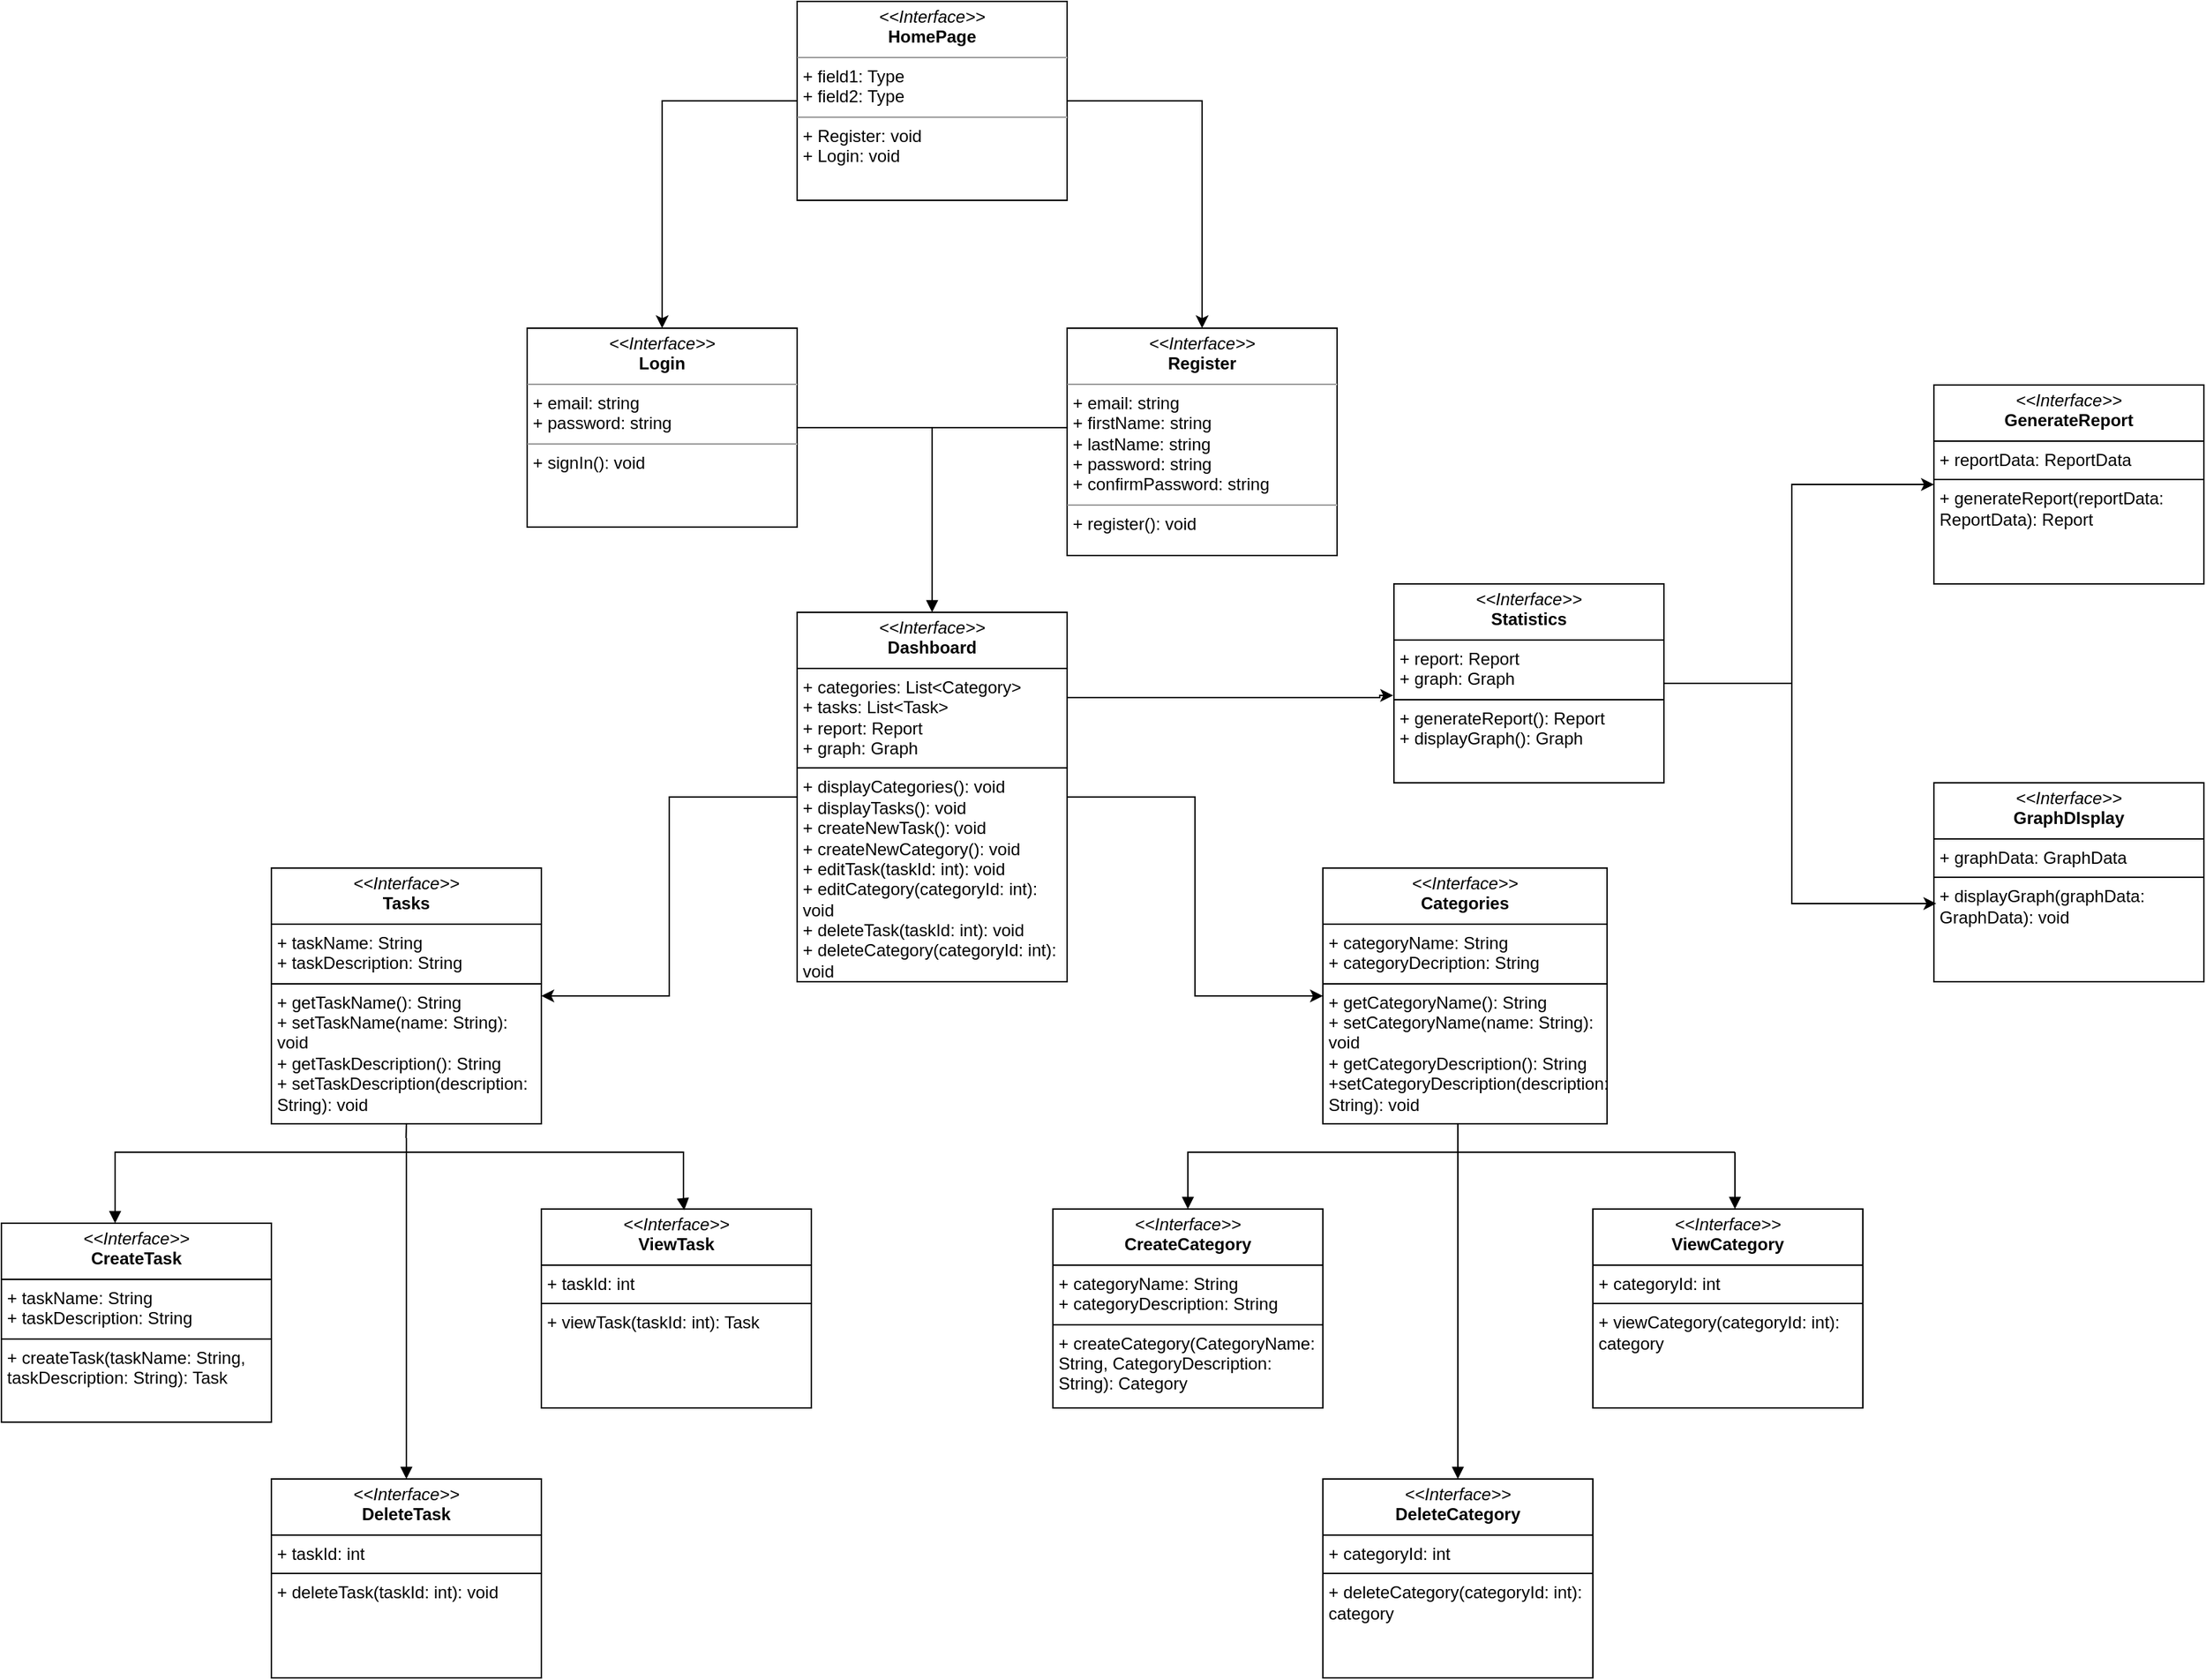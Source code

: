 <mxfile version="20.8.16" type="device"><diagram name="Page-1" id="o4576YAm1zQ1mA-EV8PX"><mxGraphModel dx="1418" dy="820" grid="1" gridSize="10" guides="1" tooltips="1" connect="1" arrows="1" fold="1" page="1" pageScale="1" pageWidth="850" pageHeight="1100" math="0" shadow="0"><root><mxCell id="0"/><mxCell id="1" parent="0"/><mxCell id="TKqbbf3U351dyHR320SL-1" style="edgeStyle=orthogonalEdgeStyle;rounded=0;orthogonalLoop=1;jettySize=auto;html=1;exitX=1;exitY=0.5;exitDx=0;exitDy=0;" edge="1" parent="1" source="TKqbbf3U351dyHR320SL-3" target="TKqbbf3U351dyHR320SL-6"><mxGeometry relative="1" as="geometry"/></mxCell><mxCell id="TKqbbf3U351dyHR320SL-2" style="edgeStyle=orthogonalEdgeStyle;rounded=0;orthogonalLoop=1;jettySize=auto;html=1;exitX=0;exitY=0.5;exitDx=0;exitDy=0;entryX=0.5;entryY=0;entryDx=0;entryDy=0;" edge="1" parent="1" source="TKqbbf3U351dyHR320SL-3" target="TKqbbf3U351dyHR320SL-5"><mxGeometry relative="1" as="geometry"/></mxCell><mxCell id="TKqbbf3U351dyHR320SL-3" value="&lt;p style=&quot;margin:0px;margin-top:4px;text-align:center;&quot;&gt;&lt;i&gt;&amp;lt;&amp;lt;Interface&amp;gt;&amp;gt;&lt;/i&gt;&lt;br&gt;&lt;b&gt;HomePage&lt;/b&gt;&lt;/p&gt;&lt;hr size=&quot;1&quot;&gt;&lt;p style=&quot;margin:0px;margin-left:4px;&quot;&gt;+ field1: Type&lt;br&gt;+ field2: Type&lt;/p&gt;&lt;hr size=&quot;1&quot;&gt;&lt;p style=&quot;margin:0px;margin-left:4px;&quot;&gt;+ Register: void&lt;br&gt;+ Login: void&lt;/p&gt;" style="verticalAlign=top;align=left;overflow=fill;html=1;whiteSpace=wrap;" vertex="1" parent="1"><mxGeometry x="880" y="330" width="190" height="140" as="geometry"/></mxCell><mxCell id="TKqbbf3U351dyHR320SL-4" style="edgeStyle=orthogonalEdgeStyle;rounded=0;orthogonalLoop=1;jettySize=auto;html=1;exitX=1;exitY=0.5;exitDx=0;exitDy=0;entryX=0;entryY=0.5;entryDx=0;entryDy=0;endArrow=none;endFill=0;" edge="1" parent="1" source="TKqbbf3U351dyHR320SL-5" target="TKqbbf3U351dyHR320SL-6"><mxGeometry relative="1" as="geometry"><Array as="points"><mxPoint x="1070" y="630"/></Array></mxGeometry></mxCell><mxCell id="TKqbbf3U351dyHR320SL-5" value="&lt;p style=&quot;margin:0px;margin-top:4px;text-align:center;&quot;&gt;&lt;i&gt;&amp;lt;&amp;lt;Interface&amp;gt;&amp;gt;&lt;/i&gt;&lt;br&gt;&lt;b&gt;Login&lt;/b&gt;&lt;/p&gt;&lt;hr size=&quot;1&quot;&gt;&lt;p style=&quot;margin:0px;margin-left:4px;&quot;&gt;+ email: string&lt;br&gt;+ password: string&lt;/p&gt;&lt;hr size=&quot;1&quot;&gt;&lt;p style=&quot;margin:0px;margin-left:4px;&quot;&gt;+&amp;nbsp;signIn(): void&lt;br&gt;&lt;/p&gt;" style="verticalAlign=top;align=left;overflow=fill;html=1;whiteSpace=wrap;" vertex="1" parent="1"><mxGeometry x="690" y="560" width="190" height="140" as="geometry"/></mxCell><mxCell id="TKqbbf3U351dyHR320SL-6" value="&lt;p style=&quot;margin:0px;margin-top:4px;text-align:center;&quot;&gt;&lt;i&gt;&amp;lt;&amp;lt;Interface&amp;gt;&amp;gt;&lt;/i&gt;&lt;br&gt;&lt;b&gt;Register&lt;/b&gt;&lt;/p&gt;&lt;hr size=&quot;1&quot;&gt;&lt;p style=&quot;margin:0px;margin-left:4px;&quot;&gt;+ email: string&lt;br&gt;+ firstName: string&lt;/p&gt;&lt;p style=&quot;margin:0px;margin-left:4px;&quot;&gt;+ lastName: string&lt;/p&gt;&lt;p style=&quot;margin:0px;margin-left:4px;&quot;&gt;+ password: string&lt;/p&gt;&lt;p style=&quot;margin:0px;margin-left:4px;&quot;&gt;+ confirmPassword: string&lt;/p&gt;&lt;hr size=&quot;1&quot;&gt;&lt;p style=&quot;margin:0px;margin-left:4px;&quot;&gt;+ register(): void&lt;br&gt;&lt;/p&gt;" style="verticalAlign=top;align=left;overflow=fill;html=1;whiteSpace=wrap;" vertex="1" parent="1"><mxGeometry x="1070" y="560" width="190" height="160" as="geometry"/></mxCell><mxCell id="TKqbbf3U351dyHR320SL-7" style="edgeStyle=orthogonalEdgeStyle;rounded=0;orthogonalLoop=1;jettySize=auto;html=1;exitX=0.5;exitY=0;exitDx=0;exitDy=0;startArrow=block;startFill=1;endArrow=none;endFill=0;" edge="1" parent="1" source="TKqbbf3U351dyHR320SL-10"><mxGeometry relative="1" as="geometry"><mxPoint x="975" y="630" as="targetPoint"/></mxGeometry></mxCell><mxCell id="TKqbbf3U351dyHR320SL-8" style="edgeStyle=orthogonalEdgeStyle;rounded=0;orthogonalLoop=1;jettySize=auto;html=1;exitX=1;exitY=0.5;exitDx=0;exitDy=0;entryX=0;entryY=0.5;entryDx=0;entryDy=0;" edge="1" parent="1" source="TKqbbf3U351dyHR320SL-10" target="TKqbbf3U351dyHR320SL-12"><mxGeometry relative="1" as="geometry"/></mxCell><mxCell id="TKqbbf3U351dyHR320SL-9" style="edgeStyle=orthogonalEdgeStyle;rounded=0;orthogonalLoop=1;jettySize=auto;html=1;exitX=0;exitY=0.5;exitDx=0;exitDy=0;entryX=1;entryY=0.5;entryDx=0;entryDy=0;" edge="1" parent="1" source="TKqbbf3U351dyHR320SL-10" target="TKqbbf3U351dyHR320SL-14"><mxGeometry relative="1" as="geometry"/></mxCell><mxCell id="TKqbbf3U351dyHR320SL-10" value="&lt;p style=&quot;margin:0px;margin-top:4px;text-align:center;&quot;&gt;&lt;i&gt;&amp;lt;&amp;lt;Interface&amp;gt;&amp;gt;&lt;/i&gt;&lt;br&gt;&lt;b&gt;Dashboard&lt;/b&gt;&lt;/p&gt;&lt;hr size=&quot;1&quot; style=&quot;border-style:solid;&quot;&gt;&lt;p style=&quot;margin:0px;margin-left:4px;&quot;&gt;+ categories: List&amp;lt;Category&amp;gt;&lt;/p&gt;&lt;p style=&quot;margin:0px;margin-left:4px;&quot;&gt;+ tasks: List&amp;lt;Task&amp;gt;&lt;/p&gt;&lt;p style=&quot;margin:0px;margin-left:4px;&quot;&gt;+ report: Report&lt;/p&gt;&lt;p style=&quot;margin:0px;margin-left:4px;&quot;&gt;+ graph: Graph&lt;/p&gt;&lt;hr size=&quot;1&quot; style=&quot;border-style:solid;&quot;&gt;&lt;p style=&quot;margin:0px;margin-left:4px;&quot;&gt;+ displayCategories(): void&lt;/p&gt;&lt;p style=&quot;margin:0px;margin-left:4px;&quot;&gt;+ displayTasks(): void&lt;/p&gt;&lt;p style=&quot;margin:0px;margin-left:4px;&quot;&gt;+ createNewTask(): void&lt;/p&gt;&lt;p style=&quot;margin:0px;margin-left:4px;&quot;&gt;+ createNewCategory(): void&lt;/p&gt;&lt;p style=&quot;margin:0px;margin-left:4px;&quot;&gt;+ editTask(taskId: int): void&lt;/p&gt;&lt;p style=&quot;margin:0px;margin-left:4px;&quot;&gt;+ editCategory(categoryId: int): void&lt;/p&gt;&lt;p style=&quot;margin:0px;margin-left:4px;&quot;&gt;+ deleteTask(taskId: int): void&lt;/p&gt;&lt;p style=&quot;margin:0px;margin-left:4px;&quot;&gt;+ deleteCategory(categoryId: int): void&lt;/p&gt;" style="verticalAlign=top;align=left;overflow=fill;html=1;whiteSpace=wrap;" vertex="1" parent="1"><mxGeometry x="880" y="760" width="190" height="260" as="geometry"/></mxCell><mxCell id="TKqbbf3U351dyHR320SL-11" style="edgeStyle=orthogonalEdgeStyle;rounded=0;orthogonalLoop=1;jettySize=auto;html=1;exitX=0.5;exitY=1;exitDx=0;exitDy=0;endArrow=none;endFill=0;" edge="1" parent="1" source="TKqbbf3U351dyHR320SL-12"><mxGeometry relative="1" as="geometry"><mxPoint x="1345" y="1120" as="targetPoint"/></mxGeometry></mxCell><mxCell id="TKqbbf3U351dyHR320SL-12" value="&lt;p style=&quot;margin:0px;margin-top:4px;text-align:center;&quot;&gt;&lt;i&gt;&amp;lt;&amp;lt;Interface&amp;gt;&amp;gt;&lt;/i&gt;&lt;br&gt;&lt;b&gt;Categories&lt;/b&gt;&lt;/p&gt;&lt;hr size=&quot;1&quot; style=&quot;border-style:solid;&quot;&gt;&lt;p style=&quot;margin:0px;margin-left:4px;&quot;&gt;+ categoryName: String&lt;br&gt;&lt;/p&gt;&lt;p style=&quot;margin:0px;margin-left:4px;&quot;&gt;+ categoryDecription: String&lt;/p&gt;&lt;hr size=&quot;1&quot; style=&quot;border-style:solid;&quot;&gt;&lt;p style=&quot;margin:0px;margin-left:4px;&quot;&gt;&lt;span style=&quot;background-color: initial;&quot;&gt;+ getCategoryName(): String&lt;/span&gt;&lt;br&gt;&lt;/p&gt;&lt;p style=&quot;margin: 0px 0px 0px 4px;&quot;&gt;+ set&lt;span style=&quot;background-color: initial;&quot;&gt;Category&lt;/span&gt;&lt;span style=&quot;background-color: initial;&quot;&gt;Name(name: String): void&lt;/span&gt;&lt;/p&gt;&lt;p style=&quot;margin: 0px 0px 0px 4px;&quot;&gt;+ get&lt;span style=&quot;background-color: initial;&quot;&gt;Category&lt;/span&gt;&lt;span style=&quot;background-color: initial;&quot;&gt;Description(): String&lt;/span&gt;&lt;/p&gt;&lt;p style=&quot;margin: 0px 0px 0px 4px;&quot;&gt;+set&lt;span style=&quot;background-color: initial;&quot;&gt;Category&lt;/span&gt;&lt;span style=&quot;background-color: initial;&quot;&gt;Description(description: String): void&lt;/span&gt;&lt;/p&gt;" style="verticalAlign=top;align=left;overflow=fill;html=1;whiteSpace=wrap;" vertex="1" parent="1"><mxGeometry x="1250" y="940" width="200" height="180" as="geometry"/></mxCell><mxCell id="TKqbbf3U351dyHR320SL-13" style="edgeStyle=orthogonalEdgeStyle;rounded=0;orthogonalLoop=1;jettySize=auto;html=1;exitX=0.5;exitY=1;exitDx=0;exitDy=0;endArrow=none;endFill=0;" edge="1" parent="1" source="TKqbbf3U351dyHR320SL-14"><mxGeometry relative="1" as="geometry"><mxPoint x="604.75" y="1130" as="targetPoint"/></mxGeometry></mxCell><mxCell id="TKqbbf3U351dyHR320SL-14" value="&lt;p style=&quot;margin:0px;margin-top:4px;text-align:center;&quot;&gt;&lt;i&gt;&amp;lt;&amp;lt;Interface&amp;gt;&amp;gt;&lt;/i&gt;&lt;br&gt;&lt;b&gt;Tasks&lt;/b&gt;&lt;/p&gt;&lt;hr size=&quot;1&quot; style=&quot;border-style:solid;&quot;&gt;&lt;p style=&quot;margin:0px;margin-left:4px;&quot;&gt;&lt;span style=&quot;background-color: initial;&quot;&gt;+ taskName: String&lt;/span&gt;&lt;br&gt;&lt;/p&gt;&lt;p style=&quot;margin:0px;margin-left:4px;&quot;&gt;+ taskDescription: String&lt;/p&gt;&lt;hr size=&quot;1&quot; style=&quot;border-style:solid;&quot;&gt;&lt;p style=&quot;margin:0px;margin-left:4px;&quot;&gt;+ getTaskName(): String&lt;/p&gt;&lt;p style=&quot;margin:0px;margin-left:4px;&quot;&gt;+ setTaskName(name: String): void&lt;/p&gt;&lt;p style=&quot;margin:0px;margin-left:4px;&quot;&gt;+ getTaskDescription(): String&lt;/p&gt;&lt;p style=&quot;margin:0px;margin-left:4px;&quot;&gt;+ setTaskDescription(description: String): void&lt;/p&gt;" style="verticalAlign=top;align=left;overflow=fill;html=1;whiteSpace=wrap;" vertex="1" parent="1"><mxGeometry x="510" y="940" width="190" height="180" as="geometry"/></mxCell><mxCell id="TKqbbf3U351dyHR320SL-15" value="&lt;p style=&quot;margin:0px;margin-top:4px;text-align:center;&quot;&gt;&lt;i&gt;&amp;lt;&amp;lt;Interface&amp;gt;&amp;gt;&lt;/i&gt;&lt;br&gt;&lt;b&gt;CreateTask&lt;/b&gt;&lt;/p&gt;&lt;hr size=&quot;1&quot; style=&quot;border-style:solid;&quot;&gt;&lt;p style=&quot;margin: 0px 0px 0px 4px;&quot;&gt;&lt;span style=&quot;background-color: initial;&quot;&gt;+ taskName: String&lt;/span&gt;&lt;br&gt;&lt;/p&gt;&lt;p style=&quot;margin: 0px 0px 0px 4px;&quot;&gt;+ taskDescription: String&lt;/p&gt;&lt;hr size=&quot;1&quot; style=&quot;border-style:solid;&quot;&gt;&lt;p style=&quot;margin:0px;margin-left:4px;&quot;&gt;+&amp;nbsp;&lt;span style=&quot;background-color: initial;&quot;&gt;createTask(taskName: String, taskDescription: String): Task&lt;/span&gt;&lt;/p&gt;" style="verticalAlign=top;align=left;overflow=fill;html=1;whiteSpace=wrap;" vertex="1" parent="1"><mxGeometry x="320" y="1190" width="190" height="140" as="geometry"/></mxCell><mxCell id="TKqbbf3U351dyHR320SL-16" style="edgeStyle=orthogonalEdgeStyle;rounded=0;orthogonalLoop=1;jettySize=auto;html=1;exitX=0.5;exitY=0;exitDx=0;exitDy=0;endArrow=none;endFill=0;startArrow=block;startFill=1;" edge="1" parent="1" source="TKqbbf3U351dyHR320SL-17"><mxGeometry relative="1" as="geometry"><mxPoint x="605" y="1130" as="targetPoint"/><Array as="points"><mxPoint x="605" y="1130"/></Array></mxGeometry></mxCell><mxCell id="TKqbbf3U351dyHR320SL-17" value="&lt;p style=&quot;margin:0px;margin-top:4px;text-align:center;&quot;&gt;&lt;i&gt;&amp;lt;&amp;lt;Interface&amp;gt;&amp;gt;&lt;/i&gt;&lt;br&gt;&lt;b&gt;DeleteTask&lt;/b&gt;&lt;/p&gt;&lt;hr size=&quot;1&quot; style=&quot;border-style:solid;&quot;&gt;&lt;p style=&quot;margin:0px;margin-left:4px;&quot;&gt;+&amp;nbsp;&lt;span style=&quot;background-color: initial;&quot;&gt;taskId: int&lt;/span&gt;&lt;br&gt;&lt;/p&gt;&lt;hr size=&quot;1&quot; style=&quot;border-style:solid;&quot;&gt;&lt;p style=&quot;margin:0px;margin-left:4px;&quot;&gt;+ deleteTask(taskId: int): void&lt;br&gt;&lt;/p&gt;" style="verticalAlign=top;align=left;overflow=fill;html=1;whiteSpace=wrap;" vertex="1" parent="1"><mxGeometry x="510" y="1370" width="190" height="140" as="geometry"/></mxCell><mxCell id="TKqbbf3U351dyHR320SL-18" value="&lt;p style=&quot;margin:0px;margin-top:4px;text-align:center;&quot;&gt;&lt;i&gt;&amp;lt;&amp;lt;Interface&amp;gt;&amp;gt;&lt;/i&gt;&lt;br&gt;&lt;b&gt;ViewTask&lt;/b&gt;&lt;/p&gt;&lt;hr size=&quot;1&quot; style=&quot;border-style:solid;&quot;&gt;&lt;p style=&quot;margin:0px;margin-left:4px;&quot;&gt;+ taskId: int&lt;br&gt;&lt;/p&gt;&lt;hr size=&quot;1&quot; style=&quot;border-style:solid;&quot;&gt;&lt;p style=&quot;margin:0px;margin-left:4px;&quot;&gt;+&amp;nbsp;viewTask(taskId: int): Task&lt;br&gt;&lt;/p&gt;" style="verticalAlign=top;align=left;overflow=fill;html=1;whiteSpace=wrap;" vertex="1" parent="1"><mxGeometry x="700" y="1180" width="190" height="140" as="geometry"/></mxCell><mxCell id="TKqbbf3U351dyHR320SL-19" style="edgeStyle=orthogonalEdgeStyle;rounded=0;orthogonalLoop=1;jettySize=auto;html=1;exitX=0.5;exitY=0;exitDx=0;exitDy=0;endArrow=none;endFill=0;startArrow=block;startFill=1;" edge="1" parent="1" source="TKqbbf3U351dyHR320SL-20"><mxGeometry relative="1" as="geometry"><mxPoint x="1510" y="1140" as="targetPoint"/><Array as="points"><mxPoint x="1155" y="1140"/><mxPoint x="1540" y="1140"/></Array></mxGeometry></mxCell><mxCell id="TKqbbf3U351dyHR320SL-20" value="&lt;p style=&quot;margin:0px;margin-top:4px;text-align:center;&quot;&gt;&lt;i&gt;&amp;lt;&amp;lt;Interface&amp;gt;&amp;gt;&lt;/i&gt;&lt;br&gt;&lt;b&gt;CreateCategory&lt;/b&gt;&lt;/p&gt;&lt;hr size=&quot;1&quot; style=&quot;border-style:solid;&quot;&gt;&lt;p style=&quot;margin: 0px 0px 0px 4px;&quot;&gt;&lt;span style=&quot;background-color: initial;&quot;&gt;+ categoryName: String&lt;/span&gt;&lt;br&gt;&lt;/p&gt;&lt;p style=&quot;margin: 0px 0px 0px 4px;&quot;&gt;+ categoryDescription: String&lt;/p&gt;&lt;hr size=&quot;1&quot; style=&quot;border-style:solid;&quot;&gt;&lt;p style=&quot;margin:0px;margin-left:4px;&quot;&gt;+&amp;nbsp;&lt;span style=&quot;background-color: initial;&quot;&gt;createCategory(CategoryName: String, CategoryDescription: String): Category&lt;/span&gt;&lt;br&gt;&lt;/p&gt;" style="verticalAlign=top;align=left;overflow=fill;html=1;whiteSpace=wrap;" vertex="1" parent="1"><mxGeometry x="1060" y="1180" width="190" height="140" as="geometry"/></mxCell><mxCell id="TKqbbf3U351dyHR320SL-21" style="edgeStyle=orthogonalEdgeStyle;rounded=0;orthogonalLoop=1;jettySize=auto;html=1;exitX=0.5;exitY=0;exitDx=0;exitDy=0;startArrow=block;startFill=1;endArrow=none;endFill=0;" edge="1" parent="1" source="TKqbbf3U351dyHR320SL-22"><mxGeometry relative="1" as="geometry"><mxPoint x="1345" y="1120" as="targetPoint"/></mxGeometry></mxCell><mxCell id="TKqbbf3U351dyHR320SL-22" value="&lt;p style=&quot;margin:0px;margin-top:4px;text-align:center;&quot;&gt;&lt;i&gt;&amp;lt;&amp;lt;Interface&amp;gt;&amp;gt;&lt;/i&gt;&lt;br&gt;&lt;b&gt;DeleteCategory&lt;/b&gt;&lt;/p&gt;&lt;hr size=&quot;1&quot; style=&quot;border-style:solid;&quot;&gt;&lt;p style=&quot;margin:0px;margin-left:4px;&quot;&gt;+ categoryId: int&lt;br&gt;&lt;/p&gt;&lt;hr size=&quot;1&quot; style=&quot;border-style:solid;&quot;&gt;&lt;p style=&quot;margin:0px;margin-left:4px;&quot;&gt;+ deleteCategory(categoryId: int): category&lt;br&gt;&lt;/p&gt;" style="verticalAlign=top;align=left;overflow=fill;html=1;whiteSpace=wrap;" vertex="1" parent="1"><mxGeometry x="1250" y="1370" width="190" height="140" as="geometry"/></mxCell><mxCell id="TKqbbf3U351dyHR320SL-23" style="edgeStyle=orthogonalEdgeStyle;rounded=0;orthogonalLoop=1;jettySize=auto;html=1;exitX=0.5;exitY=0;exitDx=0;exitDy=0;startArrow=block;startFill=1;endArrow=none;endFill=0;" edge="1" parent="1"><mxGeometry relative="1" as="geometry"><mxPoint x="1540" y="1140" as="targetPoint"/><mxPoint x="1540" y="1180" as="sourcePoint"/><Array as="points"><mxPoint x="1540" y="1140"/></Array></mxGeometry></mxCell><mxCell id="TKqbbf3U351dyHR320SL-24" value="&lt;p style=&quot;margin:0px;margin-top:4px;text-align:center;&quot;&gt;&lt;i&gt;&amp;lt;&amp;lt;Interface&amp;gt;&amp;gt;&lt;/i&gt;&lt;br&gt;&lt;b&gt;ViewCategory&lt;/b&gt;&lt;/p&gt;&lt;hr size=&quot;1&quot; style=&quot;border-style:solid;&quot;&gt;&lt;p style=&quot;margin:0px;margin-left:4px;&quot;&gt;+ categoryId: int&lt;br&gt;&lt;/p&gt;&lt;hr size=&quot;1&quot; style=&quot;border-style:solid;&quot;&gt;&lt;p style=&quot;margin:0px;margin-left:4px;&quot;&gt;+ viewCategory(categoryId: int): category&lt;br&gt;&lt;/p&gt;" style="verticalAlign=top;align=left;overflow=fill;html=1;whiteSpace=wrap;" vertex="1" parent="1"><mxGeometry x="1440" y="1180" width="190" height="140" as="geometry"/></mxCell><mxCell id="TKqbbf3U351dyHR320SL-25" value="&lt;p style=&quot;margin:0px;margin-top:4px;text-align:center;&quot;&gt;&lt;i&gt;&amp;lt;&amp;lt;Interface&amp;gt;&amp;gt;&lt;/i&gt;&lt;br&gt;&lt;b&gt;GenerateReport&lt;/b&gt;&lt;/p&gt;&lt;hr size=&quot;1&quot; style=&quot;border-style:solid;&quot;&gt;&lt;p style=&quot;margin:0px;margin-left:4px;&quot;&gt;+ reportData: ReportData&lt;br&gt;&lt;/p&gt;&lt;hr size=&quot;1&quot; style=&quot;border-style:solid;&quot;&gt;&lt;p style=&quot;margin:0px;margin-left:4px;&quot;&gt;+ generateReport(reportData: ReportData): Report&lt;/p&gt;&lt;div&gt;&lt;br&gt;&lt;/div&gt;" style="verticalAlign=top;align=left;overflow=fill;html=1;whiteSpace=wrap;" vertex="1" parent="1"><mxGeometry x="1680" y="600" width="190" height="140" as="geometry"/></mxCell><mxCell id="TKqbbf3U351dyHR320SL-26" value="&lt;p style=&quot;margin:0px;margin-top:4px;text-align:center;&quot;&gt;&lt;i&gt;&amp;lt;&amp;lt;Interface&amp;gt;&amp;gt;&lt;/i&gt;&lt;br&gt;&lt;b&gt;GraphDIsplay&lt;/b&gt;&lt;/p&gt;&lt;hr size=&quot;1&quot; style=&quot;border-style:solid;&quot;&gt;&lt;p style=&quot;margin:0px;margin-left:4px;&quot;&gt;+ graphData: GraphData&lt;br&gt;&lt;/p&gt;&lt;hr size=&quot;1&quot; style=&quot;border-style:solid;&quot;&gt;&lt;p style=&quot;margin:0px;margin-left:4px;&quot;&gt;+ displayGraph(graphData: GraphData): void&lt;br&gt;&lt;/p&gt;" style="verticalAlign=top;align=left;overflow=fill;html=1;whiteSpace=wrap;" vertex="1" parent="1"><mxGeometry x="1680" y="880" width="190" height="140" as="geometry"/></mxCell><mxCell id="TKqbbf3U351dyHR320SL-27" style="edgeStyle=orthogonalEdgeStyle;rounded=0;orthogonalLoop=1;jettySize=auto;html=1;exitX=1;exitY=0.5;exitDx=0;exitDy=0;entryX=0;entryY=0.5;entryDx=0;entryDy=0;" edge="1" parent="1" source="TKqbbf3U351dyHR320SL-28" target="TKqbbf3U351dyHR320SL-25"><mxGeometry relative="1" as="geometry"><Array as="points"><mxPoint x="1580" y="810"/><mxPoint x="1580" y="670"/></Array></mxGeometry></mxCell><mxCell id="TKqbbf3U351dyHR320SL-28" value="&lt;p style=&quot;margin:0px;margin-top:4px;text-align:center;&quot;&gt;&lt;i&gt;&amp;lt;&amp;lt;Interface&amp;gt;&amp;gt;&lt;/i&gt;&lt;br&gt;&lt;b&gt;Statistics&lt;/b&gt;&lt;/p&gt;&lt;hr size=&quot;1&quot; style=&quot;border-style:solid;&quot;&gt;&lt;p style=&quot;margin:0px;margin-left:4px;&quot;&gt;+ report: Report&lt;/p&gt;&lt;p style=&quot;margin:0px;margin-left:4px;&quot;&gt;+ graph: Graph&lt;/p&gt;&lt;hr size=&quot;1&quot; style=&quot;border-style:solid;&quot;&gt;&lt;p style=&quot;margin:0px;margin-left:4px;&quot;&gt;+ generateReport(): Report&lt;/p&gt;&lt;p style=&quot;margin:0px;margin-left:4px;&quot;&gt;+ displayGraph(): Graph&lt;/p&gt;&lt;div&gt;&lt;br&gt;&lt;/div&gt;" style="verticalAlign=top;align=left;overflow=fill;html=1;whiteSpace=wrap;" vertex="1" parent="1"><mxGeometry x="1300" y="740" width="190" height="140" as="geometry"/></mxCell><mxCell id="TKqbbf3U351dyHR320SL-29" style="edgeStyle=orthogonalEdgeStyle;rounded=0;orthogonalLoop=1;jettySize=auto;html=1;exitX=1;exitY=0.5;exitDx=0;exitDy=0;entryX=0.009;entryY=0.607;entryDx=0;entryDy=0;entryPerimeter=0;" edge="1" parent="1" source="TKqbbf3U351dyHR320SL-28" target="TKqbbf3U351dyHR320SL-26"><mxGeometry relative="1" as="geometry"><mxPoint x="1670" y="965" as="targetPoint"/><Array as="points"><mxPoint x="1580" y="810"/><mxPoint x="1580" y="965"/></Array></mxGeometry></mxCell><mxCell id="TKqbbf3U351dyHR320SL-30" style="edgeStyle=orthogonalEdgeStyle;rounded=0;orthogonalLoop=1;jettySize=auto;html=1;exitX=0.5;exitY=0;exitDx=0;exitDy=0;endArrow=block;endFill=1;startArrow=block;startFill=1;entryX=0.529;entryY=0.006;entryDx=0;entryDy=0;entryPerimeter=0;" edge="1" parent="1" target="TKqbbf3U351dyHR320SL-18"><mxGeometry relative="1" as="geometry"><mxPoint x="800" y="1176" as="targetPoint"/><mxPoint x="400" y="1190" as="sourcePoint"/><Array as="points"><mxPoint x="400" y="1140"/><mxPoint x="800" y="1140"/><mxPoint x="800" y="1176"/></Array></mxGeometry></mxCell><mxCell id="TKqbbf3U351dyHR320SL-31" style="edgeStyle=orthogonalEdgeStyle;rounded=0;orthogonalLoop=1;jettySize=auto;html=1;exitX=1;exitY=0.25;exitDx=0;exitDy=0;entryX=-0.003;entryY=0.561;entryDx=0;entryDy=0;entryPerimeter=0;" edge="1" parent="1" source="TKqbbf3U351dyHR320SL-10" target="TKqbbf3U351dyHR320SL-28"><mxGeometry relative="1" as="geometry"><Array as="points"><mxPoint x="1070" y="820"/><mxPoint x="1290" y="820"/><mxPoint x="1290" y="819"/></Array></mxGeometry></mxCell></root></mxGraphModel></diagram></mxfile>